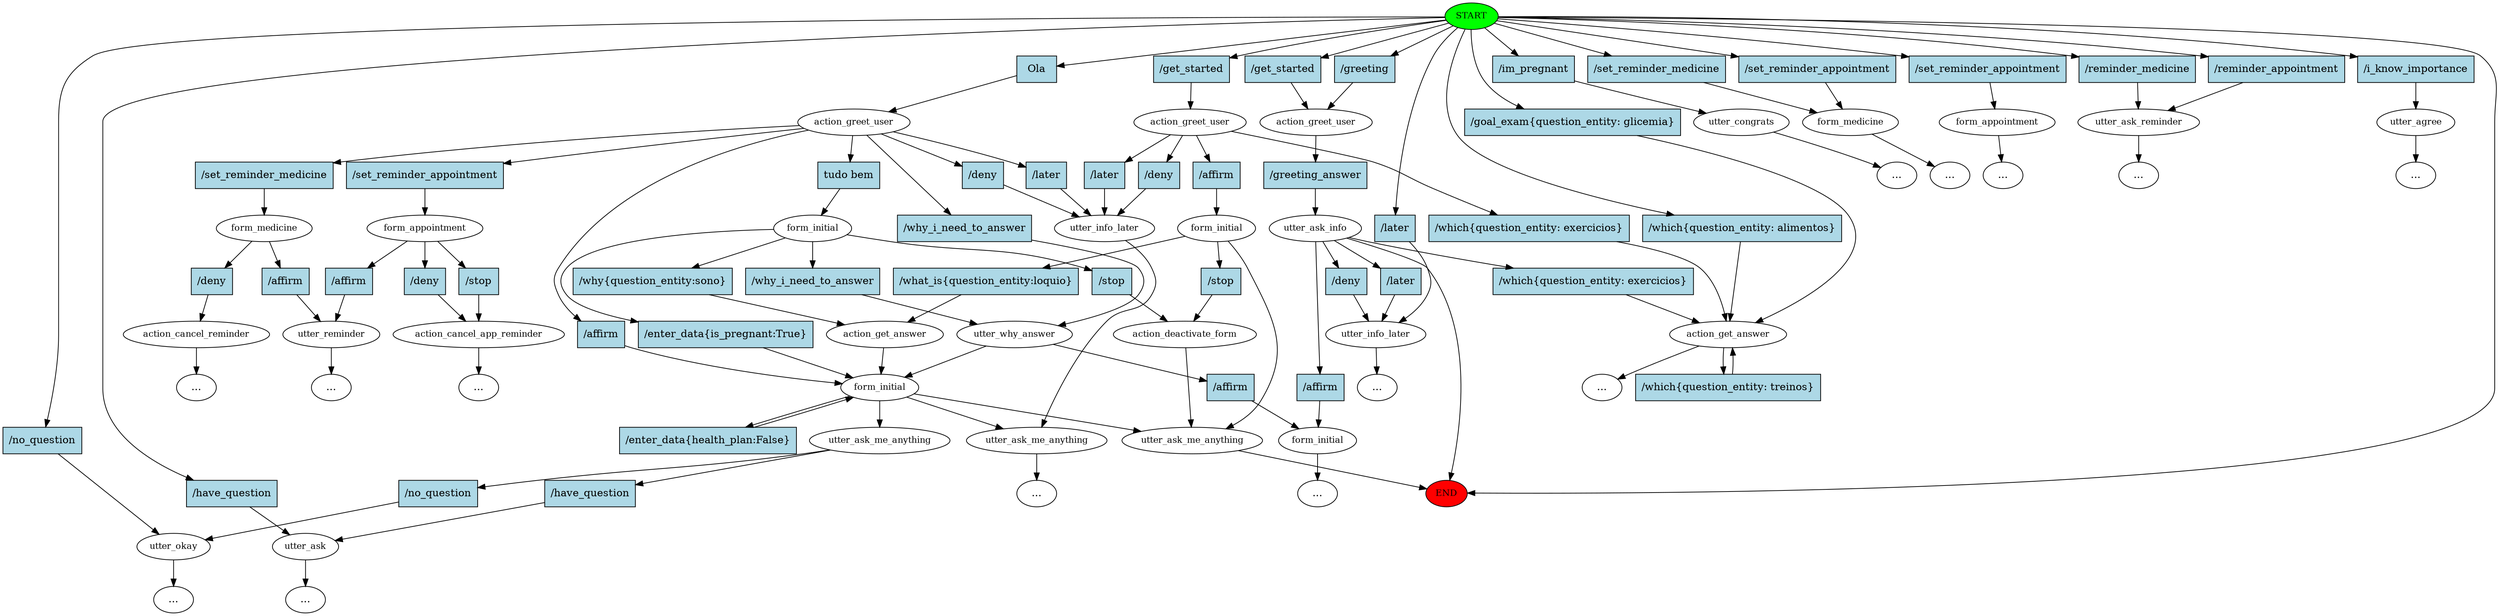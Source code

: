 digraph  {
0 [class="start active", fillcolor=green, fontsize=12, label=START, style=filled];
"-1" [class=end, fillcolor=red, fontsize=12, label=END, style=filled];
1 [class=active, fontsize=12, label=action_greet_user];
2 [class="", fontsize=12, label=utter_info_later];
3 [class="", fontsize=12, label=utter_ask_me_anything];
4 [class="", fontsize=12, label=action_greet_user];
5 [class="", fontsize=12, label=utter_ask_info];
6 [class="", fontsize=12, label=utter_info_later];
9 [class="", fontsize=12, label=action_get_answer];
10 [class="", fontsize=12, label=action_greet_user];
"-10" [class=ellipsis, label="..."];
19 [class="", fontsize=12, label=utter_congrats];
"-11" [class=ellipsis, label="..."];
21 [class="", fontsize=12, label=form_initial];
22 [class="", fontsize=12, label=action_get_answer];
23 [class=active, fontsize=12, label=form_initial];
27 [class="", fontsize=12, label=utter_ask_me_anything];
29 [class=active, fontsize=12, label=form_initial];
35 [class="", fontsize=12, label=utter_why_answer];
40 [class="", fontsize=12, label=action_deactivate_form];
47 [class="", fontsize=12, label=form_medicine];
48 [class="", fontsize=12, label=utter_reminder];
49 [class="", fontsize=12, label=form_medicine];
52 [class="", fontsize=12, label=action_cancel_reminder];
"-17" [class=ellipsis, label="..."];
67 [class="", fontsize=12, label=form_appointment];
"-23" [class=ellipsis, label="..."];
69 [class="", fontsize=12, label=form_appointment];
"-24" [class=ellipsis, label="..."];
72 [class="", fontsize=12, label=action_cancel_app_reminder];
"-26" [class=ellipsis, label="..."];
"-27" [class=ellipsis, label="..."];
83 [class="", fontsize=12, label=utter_ask_reminder];
"-35" [class=ellipsis, label="..."];
93 [class="", fontsize=12, label=utter_agree];
"-38" [class=ellipsis, label="..."];
99 [class="", fontsize=12, label=form_initial];
103 [class="", fontsize=12, label=utter_okay];
104 [class="", fontsize=12, label=utter_ask];
107 [class="active dashed", fontsize=12, label=utter_ask_me_anything];
"-43" [class=ellipsis, label="..."];
"-44" [class=ellipsis, label="..."];
"-46" [class=ellipsis, label="..."];
"-47" [class=ellipsis, label="..."];
"-48" [class=ellipsis, label="..."];
134 [class="intent active", fillcolor=lightblue, label=Ola, shape=rect, style=filled];
135 [class=intent, fillcolor=lightblue, label="/greeting", shape=rect, style=filled];
136 [class=intent, fillcolor=lightblue, label="/get_started", shape=rect, style=filled];
137 [class=intent, fillcolor=lightblue, label="/which{question_entity: alimentos}", shape=rect, style=filled];
138 [class=intent, fillcolor=lightblue, label="/goal_exam{question_entity: glicemia}", shape=rect, style=filled];
139 [class=intent, fillcolor=lightblue, label="/get_started", shape=rect, style=filled];
140 [class=intent, fillcolor=lightblue, label="/im_pregnant", shape=rect, style=filled];
141 [class=intent, fillcolor=lightblue, label="/set_reminder_medicine", shape=rect, style=filled];
142 [class=intent, fillcolor=lightblue, label="/set_reminder_appointment", shape=rect, style=filled];
143 [class=intent, fillcolor=lightblue, label="/set_reminder_appointment", shape=rect, style=filled];
144 [class=intent, fillcolor=lightblue, label="/reminder_medicine", shape=rect, style=filled];
145 [class=intent, fillcolor=lightblue, label="/reminder_appointment", shape=rect, style=filled];
146 [class=intent, fillcolor=lightblue, label="/i_know_importance", shape=rect, style=filled];
147 [class=intent, fillcolor=lightblue, label="/no_question", shape=rect, style=filled];
148 [class=intent, fillcolor=lightblue, label="/have_question", shape=rect, style=filled];
149 [class=intent, fillcolor=lightblue, label="/later", shape=rect, style=filled];
150 [class=intent, fillcolor=lightblue, label="/deny", shape=rect, style=filled];
151 [class=intent, fillcolor=lightblue, label="/later", shape=rect, style=filled];
152 [class="intent active", fillcolor=lightblue, label="tudo bem", shape=rect, style=filled];
153 [class=intent, fillcolor=lightblue, label="/set_reminder_medicine", shape=rect, style=filled];
154 [class=intent, fillcolor=lightblue, label="/set_reminder_appointment", shape=rect, style=filled];
155 [class=intent, fillcolor=lightblue, label="/affirm", shape=rect, style=filled];
156 [class=intent, fillcolor=lightblue, label="/why_i_need_to_answer", shape=rect, style=filled];
157 [class=intent, fillcolor=lightblue, label="/greeting_answer", shape=rect, style=filled];
158 [class=intent, fillcolor=lightblue, label="/later", shape=rect, style=filled];
159 [class=intent, fillcolor=lightblue, label="/deny", shape=rect, style=filled];
160 [class=intent, fillcolor=lightblue, label="/which{question_entity: exercicios}", shape=rect, style=filled];
161 [class=intent, fillcolor=lightblue, label="/affirm", shape=rect, style=filled];
162 [class=intent, fillcolor=lightblue, label="/which{question_entity: treinos}", shape=rect, style=filled];
163 [class=intent, fillcolor=lightblue, label="/affirm", shape=rect, style=filled];
164 [class=intent, fillcolor=lightblue, label="/deny", shape=rect, style=filled];
165 [class=intent, fillcolor=lightblue, label="/later", shape=rect, style=filled];
166 [class=intent, fillcolor=lightblue, label="/which{question_entity: exercicios}", shape=rect, style=filled];
167 [class=intent, fillcolor=lightblue, label="/what_is{question_entity:loquio}", shape=rect, style=filled];
168 [class=intent, fillcolor=lightblue, label="/stop", shape=rect, style=filled];
169 [class="intent active", fillcolor=lightblue, label="/enter_data{health_plan:False}", shape=rect, style=filled];
170 [class=intent, fillcolor=lightblue, label="/why{question_entity:sono}", shape=rect, style=filled];
171 [class=intent, fillcolor=lightblue, label="/why_i_need_to_answer", shape=rect, style=filled];
172 [class=intent, fillcolor=lightblue, label="/stop", shape=rect, style=filled];
173 [class="intent active", fillcolor=lightblue, label="/enter_data{is_pregnant:True}", shape=rect, style=filled];
174 [class=intent, fillcolor=lightblue, label="/affirm", shape=rect, style=filled];
175 [class=intent, fillcolor=lightblue, label="/affirm", shape=rect, style=filled];
176 [class=intent, fillcolor=lightblue, label="/deny", shape=rect, style=filled];
177 [class=intent, fillcolor=lightblue, label="/affirm", shape=rect, style=filled];
178 [class=intent, fillcolor=lightblue, label="/deny", shape=rect, style=filled];
179 [class=intent, fillcolor=lightblue, label="/stop", shape=rect, style=filled];
180 [class=intent, fillcolor=lightblue, label="/no_question", shape=rect, style=filled];
181 [class=intent, fillcolor=lightblue, label="/have_question", shape=rect, style=filled];
0 -> "-1"  [class="", key=NONE, label=""];
0 -> 134  [class=active, key=0];
0 -> 135  [class="", key=0];
0 -> 136  [class="", key=0];
0 -> 137  [class="", key=0];
0 -> 138  [class="", key=0];
0 -> 139  [class="", key=0];
0 -> 140  [class="", key=0];
0 -> 141  [class="", key=0];
0 -> 142  [class="", key=0];
0 -> 143  [class="", key=0];
0 -> 144  [class="", key=0];
0 -> 145  [class="", key=0];
0 -> 146  [class="", key=0];
0 -> 147  [class="", key=0];
0 -> 148  [class="", key=0];
0 -> 149  [class="", key=0];
1 -> 150  [class="", key=0];
1 -> 151  [class="", key=0];
1 -> 152  [class=active, key=0];
1 -> 153  [class="", key=0];
1 -> 154  [class="", key=0];
1 -> 155  [class="", key=0];
1 -> 156  [class="", key=0];
2 -> 3  [class="", key=NONE, label=""];
3 -> "-46"  [class="", key=NONE, label=""];
4 -> 157  [class="", key=0];
5 -> "-1"  [class="", key=NONE, label=""];
5 -> 158  [class="", key=0];
5 -> 159  [class="", key=0];
5 -> 160  [class="", key=0];
5 -> 161  [class="", key=0];
6 -> "-48"  [class="", key=NONE, label=""];
9 -> "-10"  [class="", key=NONE, label=""];
9 -> 162  [class="", key=0];
10 -> 163  [class="", key=0];
10 -> 164  [class="", key=0];
10 -> 165  [class="", key=0];
10 -> 166  [class="", key=0];
19 -> "-11"  [class="", key=NONE, label=""];
21 -> 27  [class="", key=NONE, label=""];
21 -> 167  [class="", key=0];
21 -> 168  [class="", key=0];
22 -> 23  [class="", key=NONE, label=""];
23 -> 3  [class="", key=NONE, label=""];
23 -> 107  [class=active, key=NONE, label=""];
23 -> 27  [class="", key=NONE, label=""];
23 -> 169  [class=active, key=0];
27 -> "-1"  [class="", key=NONE, label=""];
29 -> 170  [class="", key=0];
29 -> 171  [class="", key=0];
29 -> 172  [class="", key=0];
29 -> 173  [class=active, key=0];
35 -> 23  [class="", key=NONE, label=""];
35 -> 174  [class="", key=0];
40 -> 27  [class="", key=NONE, label=""];
47 -> 175  [class="", key=0];
47 -> 176  [class="", key=0];
48 -> "-23"  [class="", key=NONE, label=""];
49 -> "-27"  [class="", key=NONE, label=""];
52 -> "-17"  [class="", key=NONE, label=""];
67 -> 177  [class="", key=0];
67 -> 178  [class="", key=0];
67 -> 179  [class="", key=0];
69 -> "-24"  [class="", key=NONE, label=""];
72 -> "-26"  [class="", key=NONE, label=""];
83 -> "-35"  [class="", key=NONE, label=""];
93 -> "-38"  [class="", key=NONE, label=""];
99 -> "-47"  [class="", key=NONE, label=""];
103 -> "-43"  [class="", key=NONE, label=""];
104 -> "-44"  [class="", key=NONE, label=""];
107 -> 180  [class="", key=0];
107 -> 181  [class="", key=0];
134 -> 1  [class=active, key=0];
135 -> 4  [class="", key=0];
136 -> 4  [class="", key=0];
137 -> 9  [class="", key=0];
138 -> 9  [class="", key=0];
139 -> 10  [class="", key=0];
140 -> 19  [class="", key=0];
141 -> 49  [class="", key=0];
142 -> 49  [class="", key=0];
143 -> 69  [class="", key=0];
144 -> 83  [class="", key=0];
145 -> 83  [class="", key=0];
146 -> 93  [class="", key=0];
147 -> 103  [class="", key=0];
148 -> 104  [class="", key=0];
149 -> 6  [class="", key=0];
150 -> 2  [class="", key=0];
151 -> 2  [class="", key=0];
152 -> 29  [class=active, key=0];
153 -> 47  [class="", key=0];
154 -> 67  [class="", key=0];
155 -> 23  [class="", key=0];
156 -> 35  [class="", key=0];
157 -> 5  [class="", key=0];
158 -> 6  [class="", key=0];
159 -> 6  [class="", key=0];
160 -> 9  [class="", key=0];
161 -> 99  [class="", key=0];
162 -> 9  [class="", key=0];
163 -> 21  [class="", key=0];
164 -> 2  [class="", key=0];
165 -> 2  [class="", key=0];
166 -> 9  [class="", key=0];
167 -> 22  [class="", key=0];
168 -> 40  [class="", key=0];
169 -> 23  [class=active, key=0];
170 -> 22  [class="", key=0];
171 -> 35  [class="", key=0];
172 -> 40  [class="", key=0];
173 -> 23  [class=active, key=0];
174 -> 99  [class="", key=0];
175 -> 48  [class="", key=0];
176 -> 52  [class="", key=0];
177 -> 48  [class="", key=0];
178 -> 72  [class="", key=0];
179 -> 72  [class="", key=0];
180 -> 103  [class="", key=0];
181 -> 104  [class="", key=0];
}
